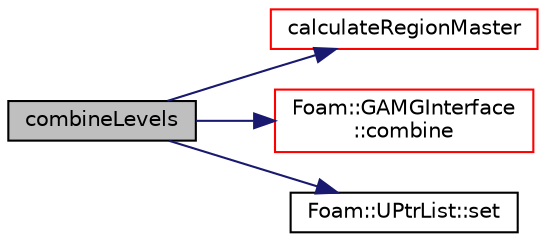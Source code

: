 digraph "combineLevels"
{
  bgcolor="transparent";
  edge [fontname="Helvetica",fontsize="10",labelfontname="Helvetica",labelfontsize="10"];
  node [fontname="Helvetica",fontsize="10",shape=record];
  rankdir="LR";
  Node1 [label="combineLevels",height=0.2,width=0.4,color="black", fillcolor="grey75", style="filled", fontcolor="black"];
  Node1 -> Node2 [color="midnightblue",fontsize="10",style="solid",fontname="Helvetica"];
  Node2 [label="calculateRegionMaster",height=0.2,width=0.4,color="red",URL="$a00913.html#a2924c769d07fb681fe84b5036f9977d6",tooltip="Given fine to coarse processor map determine: "];
  Node1 -> Node3 [color="midnightblue",fontsize="10",style="solid",fontname="Helvetica"];
  Node3 [label="Foam::GAMGInterface\l::combine",height=0.2,width=0.4,color="red",URL="$a00914.html#a71a28096aae12ba135681d451b5557ad",tooltip="Merge the next level with this level. "];
  Node1 -> Node4 [color="midnightblue",fontsize="10",style="solid",fontname="Helvetica"];
  Node4 [label="Foam::UPtrList::set",height=0.2,width=0.4,color="black",URL="$a02882.html#affa9210cfaa91a145f3a9618d4ef3baf",tooltip="Is element set. "];
}
